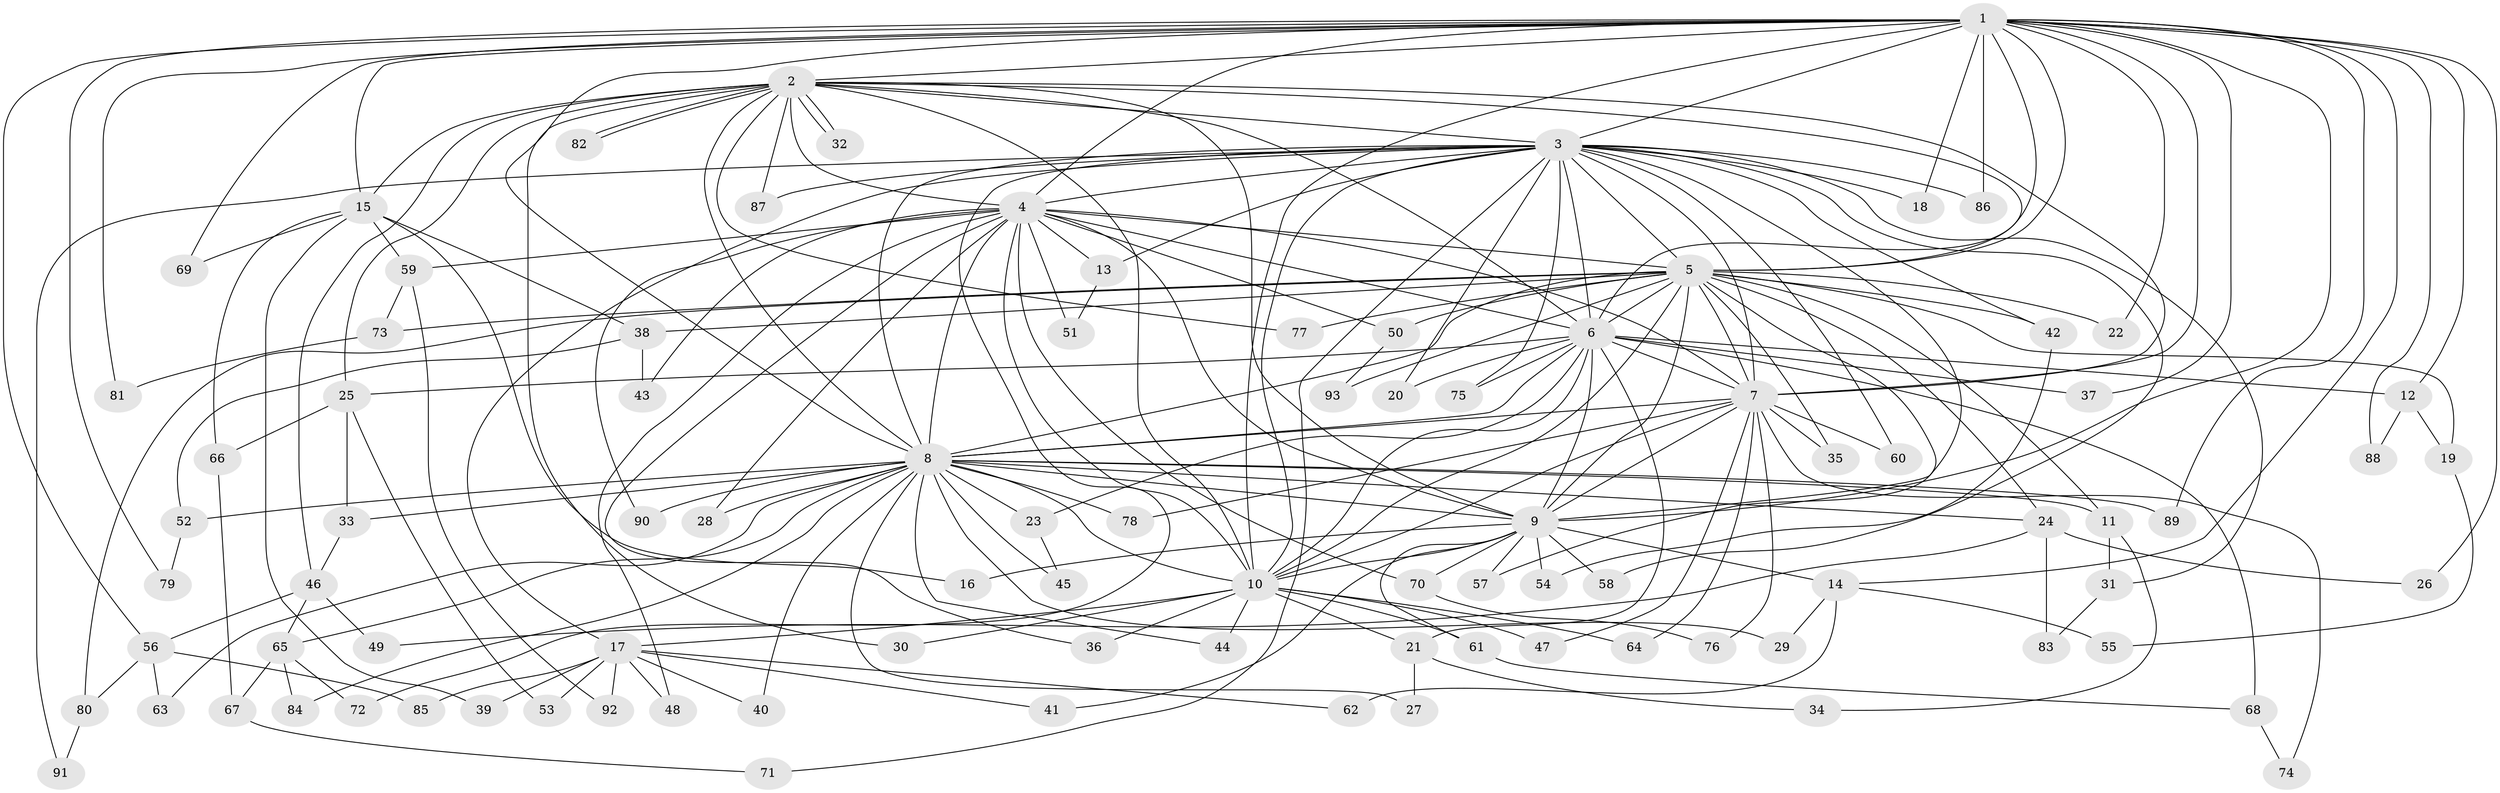// Generated by graph-tools (version 1.1) at 2025/25/03/09/25 03:25:49]
// undirected, 93 vertices, 211 edges
graph export_dot {
graph [start="1"]
  node [color=gray90,style=filled];
  1;
  2;
  3;
  4;
  5;
  6;
  7;
  8;
  9;
  10;
  11;
  12;
  13;
  14;
  15;
  16;
  17;
  18;
  19;
  20;
  21;
  22;
  23;
  24;
  25;
  26;
  27;
  28;
  29;
  30;
  31;
  32;
  33;
  34;
  35;
  36;
  37;
  38;
  39;
  40;
  41;
  42;
  43;
  44;
  45;
  46;
  47;
  48;
  49;
  50;
  51;
  52;
  53;
  54;
  55;
  56;
  57;
  58;
  59;
  60;
  61;
  62;
  63;
  64;
  65;
  66;
  67;
  68;
  69;
  70;
  71;
  72;
  73;
  74;
  75;
  76;
  77;
  78;
  79;
  80;
  81;
  82;
  83;
  84;
  85;
  86;
  87;
  88;
  89;
  90;
  91;
  92;
  93;
  1 -- 2;
  1 -- 3;
  1 -- 4;
  1 -- 5;
  1 -- 6;
  1 -- 7;
  1 -- 8;
  1 -- 9;
  1 -- 10;
  1 -- 12;
  1 -- 14;
  1 -- 15;
  1 -- 18;
  1 -- 22;
  1 -- 26;
  1 -- 37;
  1 -- 56;
  1 -- 69;
  1 -- 79;
  1 -- 81;
  1 -- 86;
  1 -- 88;
  1 -- 89;
  2 -- 3;
  2 -- 4;
  2 -- 5;
  2 -- 6;
  2 -- 7;
  2 -- 8;
  2 -- 9;
  2 -- 10;
  2 -- 15;
  2 -- 25;
  2 -- 30;
  2 -- 32;
  2 -- 32;
  2 -- 46;
  2 -- 77;
  2 -- 82;
  2 -- 82;
  2 -- 87;
  3 -- 4;
  3 -- 5;
  3 -- 6;
  3 -- 7;
  3 -- 8;
  3 -- 9;
  3 -- 10;
  3 -- 13;
  3 -- 17;
  3 -- 18;
  3 -- 20;
  3 -- 31;
  3 -- 42;
  3 -- 58;
  3 -- 60;
  3 -- 71;
  3 -- 72;
  3 -- 75;
  3 -- 86;
  3 -- 87;
  3 -- 91;
  4 -- 5;
  4 -- 6;
  4 -- 7;
  4 -- 8;
  4 -- 9;
  4 -- 10;
  4 -- 13;
  4 -- 28;
  4 -- 36;
  4 -- 43;
  4 -- 48;
  4 -- 50;
  4 -- 51;
  4 -- 59;
  4 -- 70;
  4 -- 90;
  5 -- 6;
  5 -- 7;
  5 -- 8;
  5 -- 9;
  5 -- 10;
  5 -- 11;
  5 -- 19;
  5 -- 22;
  5 -- 24;
  5 -- 35;
  5 -- 38;
  5 -- 42;
  5 -- 50;
  5 -- 57;
  5 -- 73;
  5 -- 77;
  5 -- 80;
  5 -- 93;
  6 -- 7;
  6 -- 8;
  6 -- 9;
  6 -- 10;
  6 -- 12;
  6 -- 20;
  6 -- 21;
  6 -- 23;
  6 -- 25;
  6 -- 37;
  6 -- 68;
  6 -- 75;
  7 -- 8;
  7 -- 9;
  7 -- 10;
  7 -- 35;
  7 -- 47;
  7 -- 60;
  7 -- 64;
  7 -- 74;
  7 -- 76;
  7 -- 78;
  8 -- 9;
  8 -- 10;
  8 -- 11;
  8 -- 23;
  8 -- 24;
  8 -- 27;
  8 -- 28;
  8 -- 29;
  8 -- 33;
  8 -- 40;
  8 -- 44;
  8 -- 45;
  8 -- 52;
  8 -- 63;
  8 -- 65;
  8 -- 78;
  8 -- 84;
  8 -- 89;
  8 -- 90;
  9 -- 10;
  9 -- 14;
  9 -- 16;
  9 -- 41;
  9 -- 54;
  9 -- 57;
  9 -- 58;
  9 -- 61;
  9 -- 70;
  10 -- 17;
  10 -- 21;
  10 -- 30;
  10 -- 36;
  10 -- 44;
  10 -- 47;
  10 -- 61;
  10 -- 64;
  11 -- 31;
  11 -- 34;
  12 -- 19;
  12 -- 88;
  13 -- 51;
  14 -- 29;
  14 -- 55;
  14 -- 62;
  15 -- 16;
  15 -- 38;
  15 -- 39;
  15 -- 59;
  15 -- 66;
  15 -- 69;
  17 -- 39;
  17 -- 40;
  17 -- 41;
  17 -- 48;
  17 -- 53;
  17 -- 62;
  17 -- 85;
  17 -- 92;
  19 -- 55;
  21 -- 27;
  21 -- 34;
  23 -- 45;
  24 -- 26;
  24 -- 49;
  24 -- 83;
  25 -- 33;
  25 -- 53;
  25 -- 66;
  31 -- 83;
  33 -- 46;
  38 -- 43;
  38 -- 52;
  42 -- 54;
  46 -- 49;
  46 -- 56;
  46 -- 65;
  50 -- 93;
  52 -- 79;
  56 -- 63;
  56 -- 80;
  56 -- 85;
  59 -- 73;
  59 -- 92;
  61 -- 68;
  65 -- 67;
  65 -- 72;
  65 -- 84;
  66 -- 67;
  67 -- 71;
  68 -- 74;
  70 -- 76;
  73 -- 81;
  80 -- 91;
}
